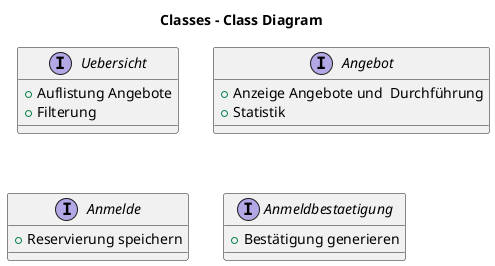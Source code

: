 @startuml

title Classes - Class Diagram

interface Uebersicht {
  +Auflistung Angebote
  +Filterung
}

interface Angebot {
  +Anzeige Angebote und  Durchführung
  +Statistik
}
interface Anmelde {
  +Reservierung speichern
}
interface Anmeldbestaetigung {
  +Bestätigung generieren
}

@enduml
